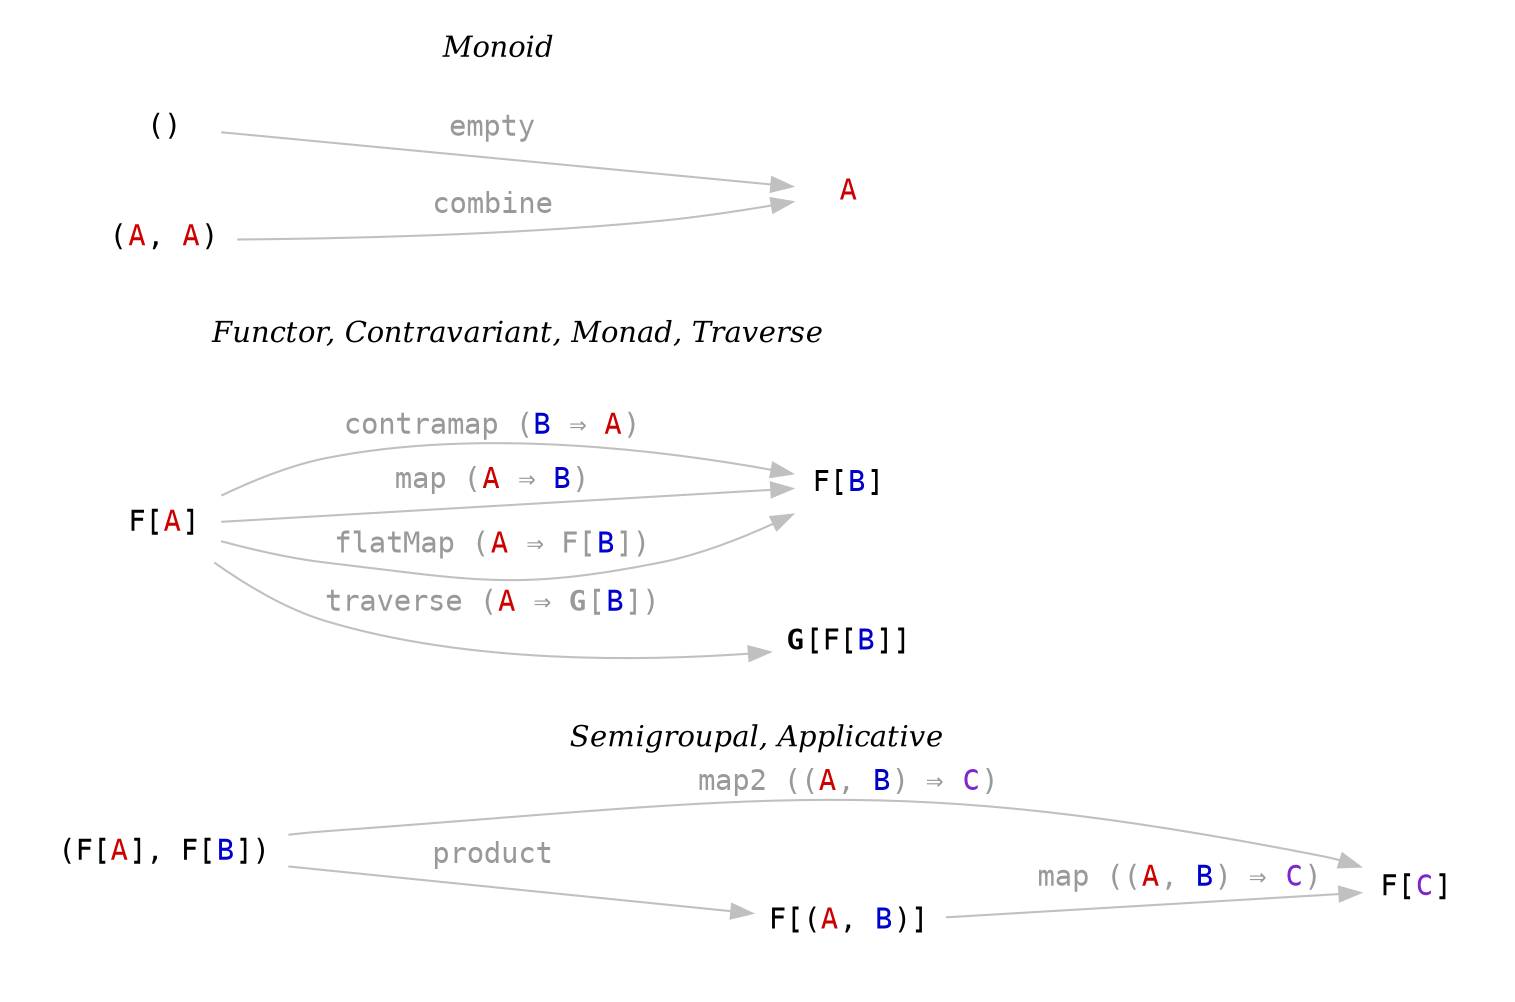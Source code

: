 digraph G {
  rankdir=LR
  node [fontname=courier shape=none]
  edge [fontname=courier color=grey fontcolor=grey60]
  labelloc=t
  fontname="times-italic"
  // style=dotted
  color=white

  subgraph cluster_applicatives {    
    label=<Semigroupal, Applicative>
    
    fab [label=<F[(<font color="red3">A</font>, <font color="blue3">B</font>)]>]
    fafb [label=<(F[<font color="red3">A</font>], F[<font color="blue3">B</font>])>]
    fc [label=<F[<font color="purple3">C</font>&#93;>]
    
    fafb -> fab [label=product]
    fab -> fc [label=<map ((<font color="red3">A</font>, <font color="blue3">B</font>) ⇒ <font color="purple3">C</font>)>]
    
    fafb -> fc [label=<map2 ((<font color="red3">A</font>, <font color="blue3">B</font>) ⇒ <font color="purple3">C</font>)>]
  }

  subgraph cluster_functor {
    label=<Functor, Contravariant, Monad, Traverse>

    # FYI: edges are drawn in bottom-up in their appearance order, so reverse to order last as first
    gfb [label=<<font face="courier-bold">G</font>[F[<font color="blue3">B</font>&#93;]>]

    fa [label=<F[<font color="red3">A</font>&#93;>]
    fb [label=<F[<font color="blue3">B</font>&#93;>]

    fa -> fb [label=<flatMap (<font color="red3">A</font> ⇒ F[<font color="blue3">B</font>&#93;)>]
    fa -> fb [label=<map (<font color="red3">A</font> ⇒ <font color="blue3">B</font>)>]
    fa -> fb [label=<contramap (<font color="blue3">B</font> ⇒ <font color="red3">A</font>)>]
    
    fa -> gfb [label=<traverse (<font color="red3">A</font> ⇒ <font face="courier-bold">G</font>[<font color="blue3">B</font>&#93;)>]
  }
  
  subgraph cluster_monoid {
    label=Monoid

    1 [label="()"]
    aa [label=<(<font color="red3">A</font>, <font color="red3">A</font>)>]
    mon_a [label=<<font color="red3">A</font>>]
    1 -> mon_a [label=empty]
    aa -> mon_a [label=combine]
  }

}
